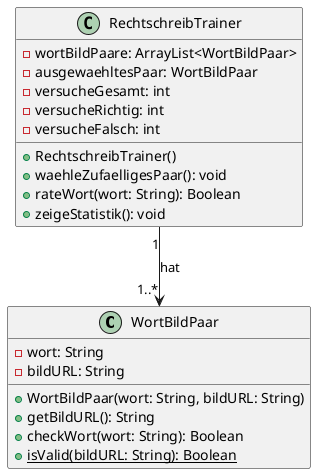 @startuml
class WortBildPaar {
  -wort: String
  -bildURL: String
  +WortBildPaar(wort: String, bildURL: String)
  +getBildURL(): String
  +checkWort(wort: String): Boolean
  {static} +isValid(bildURL: String): Boolean
}

class RechtschreibTrainer {
  -wortBildPaare: ArrayList<WortBildPaar>
  -ausgewaehltesPaar: WortBildPaar
  -versucheGesamt: int
  -versucheRichtig: int
  -versucheFalsch: int
  +RechtschreibTrainer()
  +waehleZufaelligesPaar(): void
  +rateWort(wort: String): Boolean
  +zeigeStatistik(): void
}

RechtschreibTrainer "1" --> "1..*" WortBildPaar : hat

@enduml
